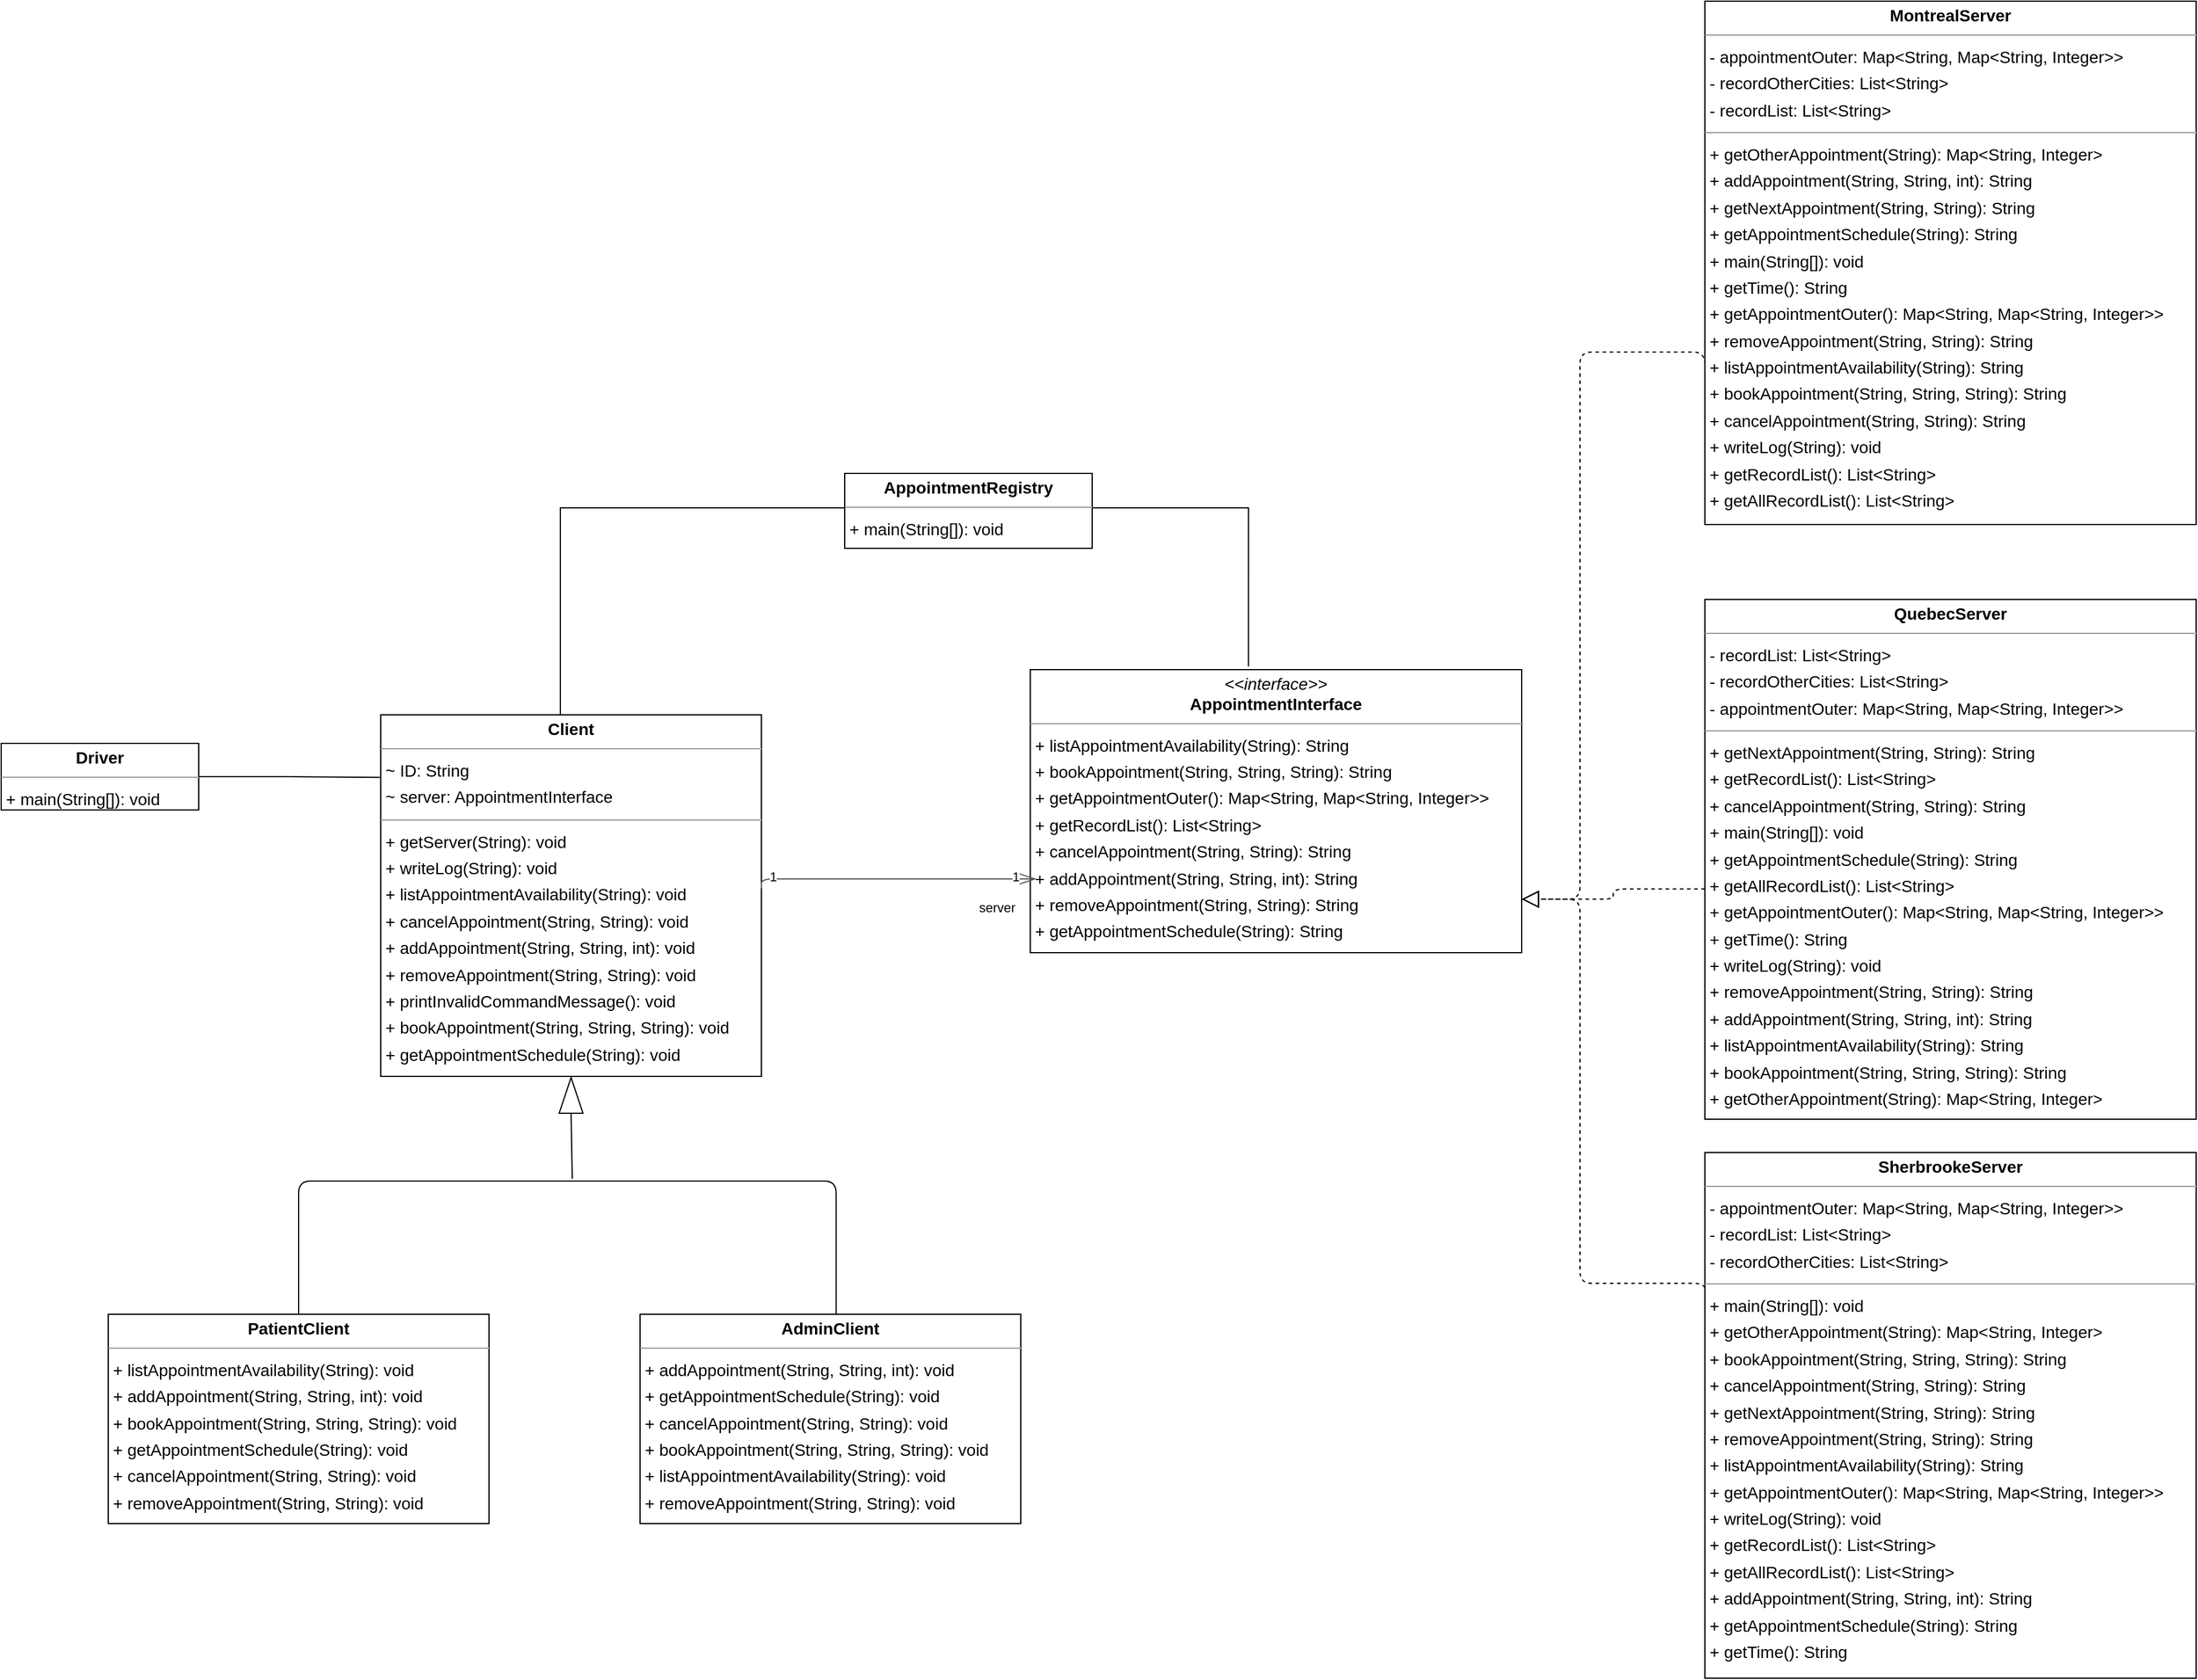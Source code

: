 <mxfile version="16.4.0" type="device"><diagram id="ydI-qsTKVE7kWQNNXQrq" name="Page-1"><mxGraphModel dx="2436" dy="2574" grid="1" gridSize="10" guides="1" tooltips="1" connect="1" arrows="1" fold="1" page="0" pageScale="1" pageWidth="827" pageHeight="1169" background="none" math="0" shadow="0"><root><mxCell id="0"/><mxCell id="1" parent="0"/><mxCell id="node6" value="&lt;p style=&quot;margin:0px;margin-top:4px;text-align:center;&quot;&gt;&lt;b&gt;AdminClient&lt;/b&gt;&lt;/p&gt;&lt;hr size=&quot;1&quot;/&gt;&lt;p style=&quot;margin:0 0 0 4px;line-height:1.6;&quot;&gt;+ addAppointment(String, String, int): void&lt;br/&gt;+ getAppointmentSchedule(String): void&lt;br/&gt;+ cancelAppointment(String, String): void&lt;br/&gt;+ bookAppointment(String, String, String): void&lt;br/&gt;+ listAppointmentAvailability(String): void&lt;br/&gt;+ removeAppointment(String, String): void&lt;/p&gt;" style="verticalAlign=top;align=left;overflow=fill;fontSize=14;fontFamily=Helvetica;html=1;rounded=0;shadow=0;comic=0;labelBackgroundColor=none;strokeWidth=1;" parent="1" vertex="1"><mxGeometry x="487" y="154" width="320" height="176" as="geometry"/></mxCell><mxCell id="node4" value="&lt;p style=&quot;margin:0px;margin-top:4px;text-align:center;&quot;&gt;&lt;i&gt;&amp;lt;&amp;lt;interface&amp;gt;&amp;gt;&lt;/i&gt;&lt;br/&gt;&lt;b&gt;AppointmentInterface&lt;/b&gt;&lt;/p&gt;&lt;hr size=&quot;1&quot;/&gt;&lt;p style=&quot;margin:0 0 0 4px;line-height:1.6;&quot;&gt;+ listAppointmentAvailability(String): String&lt;br/&gt;+ bookAppointment(String, String, String): String&lt;br/&gt;+ getAppointmentOuter(): Map&amp;lt;String, Map&amp;lt;String, Integer&amp;gt;&amp;gt;&lt;br/&gt;+ getRecordList(): List&amp;lt;String&amp;gt;&lt;br/&gt;+ cancelAppointment(String, String): String&lt;br/&gt;+ addAppointment(String, String, int): String&lt;br/&gt;+ removeAppointment(String, String): String&lt;br/&gt;+ getAppointmentSchedule(String): String&lt;/p&gt;" style="verticalAlign=top;align=left;overflow=fill;fontSize=14;fontFamily=Helvetica;html=1;rounded=0;shadow=0;comic=0;labelBackgroundColor=none;strokeWidth=1;" parent="1" vertex="1"><mxGeometry x="815" y="-388" width="413" height="238" as="geometry"/></mxCell><mxCell id="aqySG00N4gKTstmaIvK9-12" style="edgeStyle=orthogonalEdgeStyle;rounded=0;orthogonalLoop=1;jettySize=auto;html=1;entryX=0.444;entryY=-0.011;entryDx=0;entryDy=0;entryPerimeter=0;endArrow=none;endFill=0;strokeColor=#000000;" edge="1" parent="1" source="node3" target="node4"><mxGeometry relative="1" as="geometry"><Array as="points"><mxPoint x="998" y="-524"/></Array></mxGeometry></mxCell><mxCell id="node3" value="&lt;p style=&quot;margin:0px;margin-top:4px;text-align:center;&quot;&gt;&lt;b&gt;AppointmentRegistry&lt;/b&gt;&lt;/p&gt;&lt;hr size=&quot;1&quot;/&gt;&lt;p style=&quot;margin:0 0 0 4px;line-height:1.6;&quot;&gt;+ main(String[]): void&lt;/p&gt;" style="verticalAlign=top;align=left;overflow=fill;fontSize=14;fontFamily=Helvetica;html=1;rounded=0;shadow=0;comic=0;labelBackgroundColor=none;strokeWidth=1;" parent="1" vertex="1"><mxGeometry x="659" y="-553" width="208" height="63" as="geometry"/></mxCell><mxCell id="aqySG00N4gKTstmaIvK9-11" style="edgeStyle=orthogonalEdgeStyle;rounded=0;orthogonalLoop=1;jettySize=auto;html=1;entryX=0;entryY=0.5;entryDx=0;entryDy=0;endArrow=none;endFill=0;strokeColor=#000000;" edge="1" parent="1" source="node7" target="node3"><mxGeometry relative="1" as="geometry"><Array as="points"><mxPoint x="420" y="-524"/></Array></mxGeometry></mxCell><mxCell id="node7" value="&lt;p style=&quot;margin:0px;margin-top:4px;text-align:center;&quot;&gt;&lt;b&gt;Client&lt;/b&gt;&lt;/p&gt;&lt;hr size=&quot;1&quot;/&gt;&lt;p style=&quot;margin:0 0 0 4px;line-height:1.6;&quot;&gt;~ ID: String&lt;br/&gt;~ server: AppointmentInterface&lt;/p&gt;&lt;hr size=&quot;1&quot;/&gt;&lt;p style=&quot;margin:0 0 0 4px;line-height:1.6;&quot;&gt;+ getServer(String): void&lt;br/&gt;+ writeLog(String): void&lt;br/&gt;+ listAppointmentAvailability(String): void&lt;br/&gt;+ cancelAppointment(String, String): void&lt;br/&gt;+ addAppointment(String, String, int): void&lt;br/&gt;+ removeAppointment(String, String): void&lt;br/&gt;+ printInvalidCommandMessage(): void&lt;br/&gt;+ bookAppointment(String, String, String): void&lt;br/&gt;+ getAppointmentSchedule(String): void&lt;/p&gt;" style="verticalAlign=top;align=left;overflow=fill;fontSize=14;fontFamily=Helvetica;html=1;rounded=0;shadow=0;comic=0;labelBackgroundColor=none;strokeWidth=1;" parent="1" vertex="1"><mxGeometry x="269" y="-350" width="320" height="304" as="geometry"/></mxCell><mxCell id="aqySG00N4gKTstmaIvK9-10" style="edgeStyle=orthogonalEdgeStyle;rounded=0;orthogonalLoop=1;jettySize=auto;html=1;entryX=-0.002;entryY=0.173;entryDx=0;entryDy=0;entryPerimeter=0;endArrow=none;endFill=0;strokeColor=#000000;" edge="1" parent="1" source="node0" target="node7"><mxGeometry relative="1" as="geometry"/></mxCell><mxCell id="node0" value="&lt;p style=&quot;margin:0px;margin-top:4px;text-align:center;&quot;&gt;&lt;b&gt;Driver&lt;/b&gt;&lt;/p&gt;&lt;hr size=&quot;1&quot;/&gt;&lt;p style=&quot;margin:0 0 0 4px;line-height:1.6;&quot;&gt;+ main(String[]): void&lt;/p&gt;" style="verticalAlign=top;align=left;overflow=fill;fontSize=14;fontFamily=Helvetica;html=1;rounded=0;shadow=0;comic=0;labelBackgroundColor=none;strokeWidth=1;" parent="1" vertex="1"><mxGeometry x="-50" y="-326" width="166" height="56" as="geometry"/></mxCell><mxCell id="node5" value="&lt;p style=&quot;margin:0px;margin-top:4px;text-align:center;&quot;&gt;&lt;b&gt;MontrealServer&lt;/b&gt;&lt;/p&gt;&lt;hr size=&quot;1&quot;/&gt;&lt;p style=&quot;margin:0 0 0 4px;line-height:1.6;&quot;&gt;- appointmentOuter: Map&amp;lt;String, Map&amp;lt;String, Integer&amp;gt;&amp;gt;&lt;br/&gt;- recordOtherCities: List&amp;lt;String&amp;gt;&lt;br/&gt;- recordList: List&amp;lt;String&amp;gt;&lt;/p&gt;&lt;hr size=&quot;1&quot;/&gt;&lt;p style=&quot;margin:0 0 0 4px;line-height:1.6;&quot;&gt;+ getOtherAppointment(String): Map&amp;lt;String, Integer&amp;gt;&lt;br/&gt;+ addAppointment(String, String, int): String&lt;br/&gt;+ getNextAppointment(String, String): String&lt;br/&gt;+ getAppointmentSchedule(String): String&lt;br/&gt;+ main(String[]): void&lt;br/&gt;+ getTime(): String&lt;br/&gt;+ getAppointmentOuter(): Map&amp;lt;String, Map&amp;lt;String, Integer&amp;gt;&amp;gt;&lt;br/&gt;+ removeAppointment(String, String): String&lt;br/&gt;+ listAppointmentAvailability(String): String&lt;br/&gt;+ bookAppointment(String, String, String): String&lt;br/&gt;+ cancelAppointment(String, String): String&lt;br/&gt;+ writeLog(String): void&lt;br/&gt;+ getRecordList(): List&amp;lt;String&amp;gt;&lt;br/&gt;+ getAllRecordList(): List&amp;lt;String&amp;gt;&lt;/p&gt;" style="verticalAlign=top;align=left;overflow=fill;fontSize=14;fontFamily=Helvetica;html=1;rounded=0;shadow=0;comic=0;labelBackgroundColor=none;strokeWidth=1;" parent="1" vertex="1"><mxGeometry x="1382" y="-950" width="413" height="440" as="geometry"/></mxCell><mxCell id="node1" value="&lt;p style=&quot;margin:0px;margin-top:4px;text-align:center;&quot;&gt;&lt;b&gt;PatientClient&lt;/b&gt;&lt;/p&gt;&lt;hr size=&quot;1&quot;/&gt;&lt;p style=&quot;margin:0 0 0 4px;line-height:1.6;&quot;&gt;+ listAppointmentAvailability(String): void&lt;br/&gt;+ addAppointment(String, String, int): void&lt;br/&gt;+ bookAppointment(String, String, String): void&lt;br/&gt;+ getAppointmentSchedule(String): void&lt;br/&gt;+ cancelAppointment(String, String): void&lt;br/&gt;+ removeAppointment(String, String): void&lt;/p&gt;" style="verticalAlign=top;align=left;overflow=fill;fontSize=14;fontFamily=Helvetica;html=1;rounded=0;shadow=0;comic=0;labelBackgroundColor=none;strokeWidth=1;" parent="1" vertex="1"><mxGeometry x="40" y="154" width="320" height="176" as="geometry"/></mxCell><mxCell id="node8" value="&lt;p style=&quot;margin:0px;margin-top:4px;text-align:center;&quot;&gt;&lt;b&gt;QuebecServer&lt;/b&gt;&lt;/p&gt;&lt;hr size=&quot;1&quot;/&gt;&lt;p style=&quot;margin:0 0 0 4px;line-height:1.6;&quot;&gt;- recordList: List&amp;lt;String&amp;gt;&lt;br/&gt;- recordOtherCities: List&amp;lt;String&amp;gt;&lt;br/&gt;- appointmentOuter: Map&amp;lt;String, Map&amp;lt;String, Integer&amp;gt;&amp;gt;&lt;/p&gt;&lt;hr size=&quot;1&quot;/&gt;&lt;p style=&quot;margin:0 0 0 4px;line-height:1.6;&quot;&gt;+ getNextAppointment(String, String): String&lt;br/&gt;+ getRecordList(): List&amp;lt;String&amp;gt;&lt;br/&gt;+ cancelAppointment(String, String): String&lt;br/&gt;+ main(String[]): void&lt;br/&gt;+ getAppointmentSchedule(String): String&lt;br/&gt;+ getAllRecordList(): List&amp;lt;String&amp;gt;&lt;br/&gt;+ getAppointmentOuter(): Map&amp;lt;String, Map&amp;lt;String, Integer&amp;gt;&amp;gt;&lt;br/&gt;+ getTime(): String&lt;br/&gt;+ writeLog(String): void&lt;br/&gt;+ removeAppointment(String, String): String&lt;br/&gt;+ addAppointment(String, String, int): String&lt;br/&gt;+ listAppointmentAvailability(String): String&lt;br/&gt;+ bookAppointment(String, String, String): String&lt;br/&gt;+ getOtherAppointment(String): Map&amp;lt;String, Integer&amp;gt;&lt;/p&gt;" style="verticalAlign=top;align=left;overflow=fill;fontSize=14;fontFamily=Helvetica;html=1;rounded=0;shadow=0;comic=0;labelBackgroundColor=none;strokeWidth=1;" parent="1" vertex="1"><mxGeometry x="1382" y="-447" width="413" height="437" as="geometry"/></mxCell><mxCell id="node2" value="&lt;p style=&quot;margin:0px;margin-top:4px;text-align:center;&quot;&gt;&lt;b&gt;SherbrookeServer&lt;/b&gt;&lt;/p&gt;&lt;hr size=&quot;1&quot;/&gt;&lt;p style=&quot;margin:0 0 0 4px;line-height:1.6;&quot;&gt;- appointmentOuter: Map&amp;lt;String, Map&amp;lt;String, Integer&amp;gt;&amp;gt;&lt;br/&gt;- recordList: List&amp;lt;String&amp;gt;&lt;br/&gt;- recordOtherCities: List&amp;lt;String&amp;gt;&lt;/p&gt;&lt;hr size=&quot;1&quot;/&gt;&lt;p style=&quot;margin:0 0 0 4px;line-height:1.6;&quot;&gt;+ main(String[]): void&lt;br/&gt;+ getOtherAppointment(String): Map&amp;lt;String, Integer&amp;gt;&lt;br/&gt;+ bookAppointment(String, String, String): String&lt;br/&gt;+ cancelAppointment(String, String): String&lt;br/&gt;+ getNextAppointment(String, String): String&lt;br/&gt;+ removeAppointment(String, String): String&lt;br/&gt;+ listAppointmentAvailability(String): String&lt;br/&gt;+ getAppointmentOuter(): Map&amp;lt;String, Map&amp;lt;String, Integer&amp;gt;&amp;gt;&lt;br/&gt;+ writeLog(String): void&lt;br/&gt;+ getRecordList(): List&amp;lt;String&amp;gt;&lt;br/&gt;+ getAllRecordList(): List&amp;lt;String&amp;gt;&lt;br/&gt;+ addAppointment(String, String, int): String&lt;br/&gt;+ getAppointmentSchedule(String): String&lt;br/&gt;+ getTime(): String&lt;/p&gt;" style="verticalAlign=top;align=left;overflow=fill;fontSize=14;fontFamily=Helvetica;html=1;rounded=0;shadow=0;comic=0;labelBackgroundColor=none;strokeWidth=1;" parent="1" vertex="1"><mxGeometry x="1382" y="18" width="413" height="442" as="geometry"/></mxCell><mxCell id="edge6" value="" style="html=1;rounded=1;edgeStyle=orthogonalEdgeStyle;dashed=0;startArrow=diamondThinstartSize=12;endArrow=openThin;endSize=12;strokeColor=#595959;exitX=1.000;exitY=0.480;exitDx=0;exitDy=0;" parent="1" source="node7" edge="1"><mxGeometry width="50" height="50" relative="1" as="geometry"><Array as="points"><mxPoint x="589" y="-212"/></Array><mxPoint x="820" y="-212" as="targetPoint"/></mxGeometry></mxCell><mxCell id="label36" value="1" style="edgeLabel;resizable=0;html=1;align=left;verticalAlign=top;strokeColor=default;" parent="edge6" vertex="1" connectable="0"><mxGeometry x="798" y="-227" as="geometry"/></mxCell><mxCell id="label40" value="1" style="edgeLabel;resizable=0;html=1;align=left;verticalAlign=top;strokeColor=default;" parent="edge6" vertex="1" connectable="0"><mxGeometry x="594" y="-227" as="geometry"/></mxCell><mxCell id="label41" value="server" style="edgeLabel;resizable=0;html=1;align=left;verticalAlign=top;strokeColor=default;" parent="edge6" vertex="1" connectable="0"><mxGeometry x="770" y="-201" as="geometry"/></mxCell><mxCell id="edge0" value="" style="html=1;rounded=1;edgeStyle=orthogonalEdgeStyle;dashed=1;startArrow=none;endArrow=block;endSize=12;strokeColor=#000000;exitX=0.000;exitY=0.736;exitDx=0;exitDy=0;entryX=1.000;entryY=0.811;entryDx=0;entryDy=0;endFill=0;" parent="1" source="node5" target="node4" edge="1"><mxGeometry width="50" height="50" relative="1" as="geometry"><Array as="points"><mxPoint x="1382" y="-655"/><mxPoint x="1277" y="-655"/><mxPoint x="1277" y="-195"/></Array></mxGeometry></mxCell><mxCell id="edge4" value="" style="html=1;rounded=1;edgeStyle=orthogonalEdgeStyle;dashed=0;startArrow=none;endArrow=none;endSize=12;strokeColor=#000000;exitX=0.500;exitY=0.000;exitDx=0;exitDy=0;endFill=0;" parent="1" source="node1" edge="1"><mxGeometry width="50" height="50" relative="1" as="geometry"><Array as="points"><mxPoint x="200" y="42"/><mxPoint x="427" y="42"/></Array><mxPoint x="427" y="42" as="targetPoint"/></mxGeometry></mxCell><mxCell id="edge3" value="" style="html=1;rounded=1;edgeStyle=orthogonalEdgeStyle;dashed=1;startArrow=none;endArrow=block;endSize=12;strokeColor=#000000;exitX=0.000;exitY=0.557;exitDx=0;exitDy=0;entryX=1.000;entryY=0.811;entryDx=0;entryDy=0;endFill=0;" parent="1" source="node8" target="node4" edge="1"><mxGeometry width="50" height="50" relative="1" as="geometry"><Array as="points"/></mxGeometry></mxCell><mxCell id="edge1" value="" style="html=1;rounded=1;edgeStyle=orthogonalEdgeStyle;dashed=1;startArrow=none;endArrow=block;endSize=12;strokeColor=#000000;exitX=0.000;exitY=0.271;exitDx=0;exitDy=0;entryX=1.000;entryY=0.811;entryDx=0;entryDy=0;endFill=0;" parent="1" source="node2" target="node4" edge="1"><mxGeometry width="50" height="50" relative="1" as="geometry"><Array as="points"><mxPoint x="1382" y="128"/><mxPoint x="1277" y="128"/><mxPoint x="1277" y="-195"/></Array></mxGeometry></mxCell><mxCell id="aqySG00N4gKTstmaIvK9-3" value="" style="triangle;whiteSpace=wrap;html=1;rotation=-90;" vertex="1" parent="1"><mxGeometry x="414" y="-40" width="30" height="20" as="geometry"/></mxCell><mxCell id="aqySG00N4gKTstmaIvK9-4" value="" style="html=1;rounded=1;edgeStyle=orthogonalEdgeStyle;dashed=0;startArrow=none;endArrow=none;endSize=12;strokeColor=#000000;exitX=0.515;exitY=0.000;exitDx=0;exitDy=0;endFill=0;" edge="1" parent="1" source="node6"><mxGeometry width="50" height="50" relative="1" as="geometry"><Array as="points"><mxPoint x="652" y="42"/><mxPoint x="425" y="42"/></Array><mxPoint x="651.8" y="154" as="sourcePoint"/><mxPoint x="425" y="42" as="targetPoint"/></mxGeometry></mxCell><mxCell id="aqySG00N4gKTstmaIvK9-5" value="" style="endArrow=none;html=1;rounded=0;strokeColor=#000000;exitX=0;exitY=0.5;exitDx=0;exitDy=0;" edge="1" parent="1" source="aqySG00N4gKTstmaIvK9-3"><mxGeometry width="50" height="50" relative="1" as="geometry"><mxPoint x="430" y="-10" as="sourcePoint"/><mxPoint x="430" y="40" as="targetPoint"/></mxGeometry></mxCell></root></mxGraphModel></diagram></mxfile>